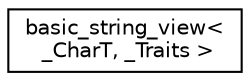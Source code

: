 digraph "Graphical Class Hierarchy"
{
  edge [fontname="Helvetica",fontsize="10",labelfontname="Helvetica",labelfontsize="10"];
  node [fontname="Helvetica",fontsize="10",shape=record];
  rankdir="LR";
  Node1 [label="basic_string_view\<\l _CharT, _Traits \>",height=0.2,width=0.4,color="black", fillcolor="white", style="filled",URL="$classbasic__string__view.xhtml"];
}
